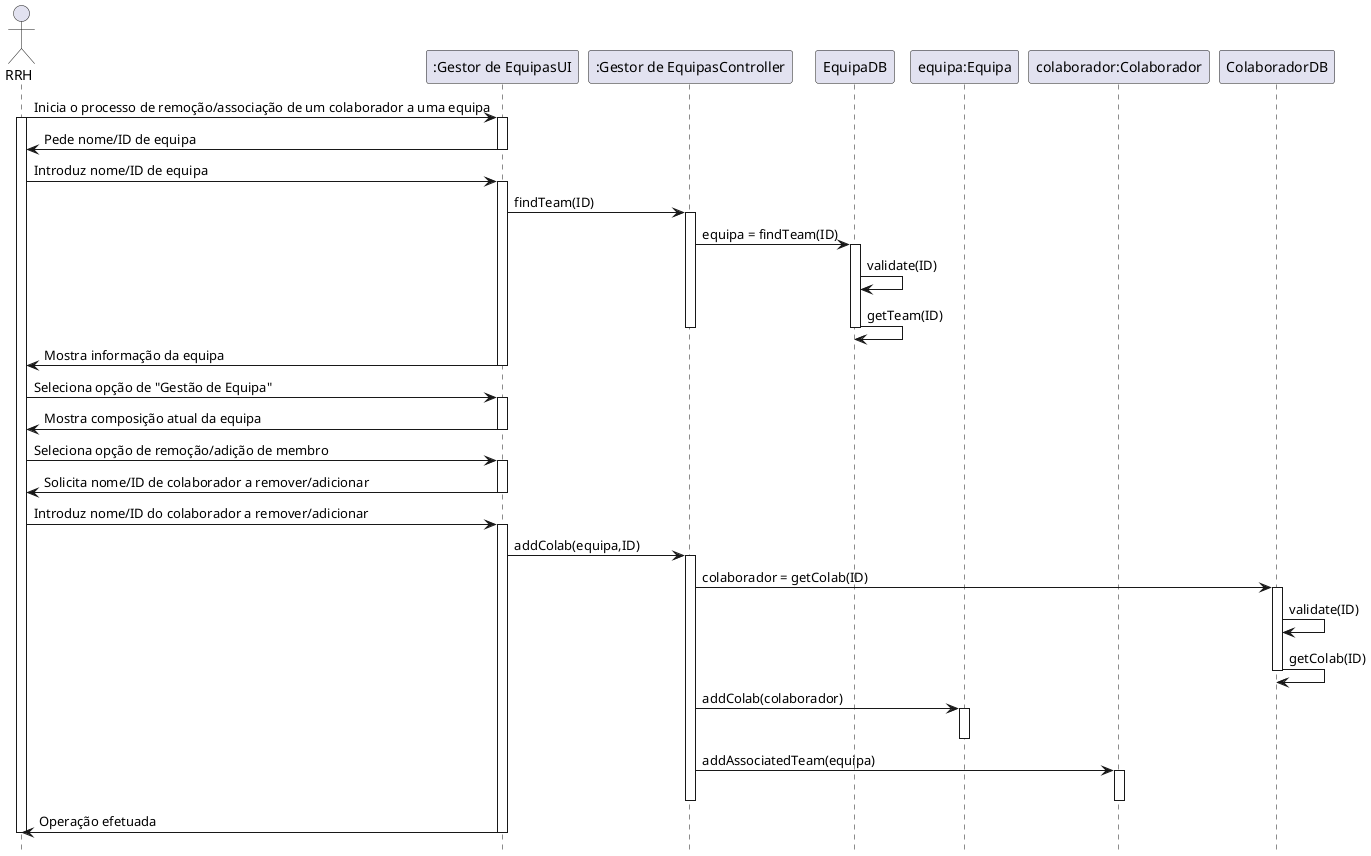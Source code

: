 @startuml

hide footbox

actor RRH as ACT

participant ":Gestor de EquipasUI" as UI
participant ":Gestor de EquipasController" as CT
participant EquipaDB as EDB
participant "equipa:Equipa" as EQ
participant "colaborador:Colaborador" as CL
participant ColaboradorDB as CDB

ACT->UI: Inicia o processo de remoção/associação de um colaborador a uma equipa
activate ACT
activate UI
UI->ACT: Pede nome/ID de equipa
deactivate UI
ACT->UI: Introduz nome/ID de equipa
activate UI
UI->CT: findTeam(ID)
activate CT
CT->EDB: equipa = findTeam(ID)
activate EDB
EDB->EDB: validate(ID)
EDB->EDB: getTeam(ID)
deactivate EDB
deactivate CT
UI->ACT: Mostra informação da equipa
deactivate UI
ACT->UI: Seleciona opção de "Gestão de Equipa"
activate UI
UI->ACT: Mostra composição atual da equipa
deactivate UI
ACT->UI: Seleciona opção de remoção/adição de membro
activate UI
UI->ACT: Solicita nome/ID de colaborador a remover/adicionar
deactivate UI
ACT->UI: Introduz nome/ID do colaborador a remover/adicionar
activate UI
UI->CT: addColab(equipa,ID)
activate CT
CT->CDB:colaborador = getColab(ID)
activate CDB
CDB->CDB:validate(ID)
CDB->CDB:getColab(ID)
deactivate CDB
CT->EQ: addColab(colaborador)
activate EQ
deactivate EQ
CT->CL: addAssociatedTeam(equipa)
activate CL
deactivate CL
deactivate CT
UI->ACT: Operação efetuada
deactivate UI

deactivate ACT

@enduml